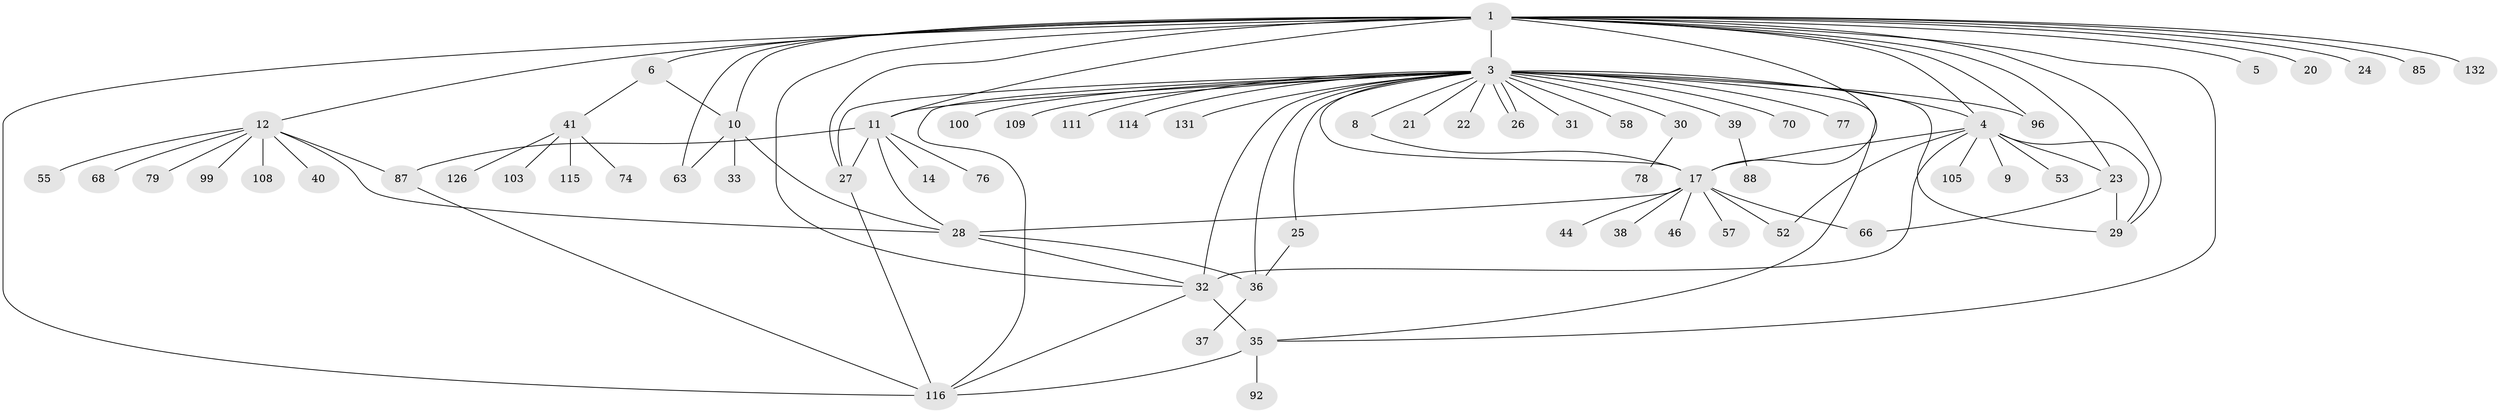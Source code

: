 // original degree distribution, {8: 0.022388059701492536, 16: 0.007462686567164179, 13: 0.007462686567164179, 11: 0.007462686567164179, 1: 0.5149253731343284, 4: 0.04477611940298507, 3: 0.11940298507462686, 7: 0.029850746268656716, 9: 0.007462686567164179, 2: 0.16417910447761194, 27: 0.007462686567164179, 5: 0.05223880597014925, 6: 0.014925373134328358}
// Generated by graph-tools (version 1.1) at 2025/14/03/09/25 04:14:41]
// undirected, 67 vertices, 99 edges
graph export_dot {
graph [start="1"]
  node [color=gray90,style=filled];
  1 [super="+7+34+2+51+129"];
  3 [super="+13+16"];
  4 [super="+43"];
  5;
  6;
  8;
  9;
  10 [super="+67+95"];
  11 [super="+59+45+133+15"];
  12;
  14;
  17 [super="+19+18+117"];
  20;
  21 [super="+97"];
  22;
  23 [super="+80"];
  24 [super="+84"];
  25;
  26;
  27 [super="+47"];
  28 [super="+62"];
  29 [super="+60+49+54"];
  30;
  31 [super="+82"];
  32 [super="+69+86+48"];
  33;
  35 [super="+42+61"];
  36 [super="+102+81+73"];
  37;
  38;
  39;
  40 [super="+72+90"];
  41;
  44;
  46;
  52 [super="+83+118"];
  53;
  55;
  57;
  58;
  63 [super="+123+94+113+71"];
  66;
  68;
  70;
  74;
  76;
  77;
  78;
  79;
  85;
  87 [super="+110"];
  88;
  92 [super="+119+93"];
  96 [super="+134"];
  99;
  100;
  103;
  105;
  108;
  109;
  111;
  114;
  115;
  116 [super="+125+130"];
  126;
  131;
  132;
  1 -- 4;
  1 -- 6 [weight=2];
  1 -- 3 [weight=3];
  1 -- 32;
  1 -- 132;
  1 -- 20;
  1 -- 85;
  1 -- 24;
  1 -- 29;
  1 -- 10;
  1 -- 96;
  1 -- 35;
  1 -- 5;
  1 -- 11;
  1 -- 12;
  1 -- 17;
  1 -- 116;
  1 -- 23;
  1 -- 63 [weight=2];
  1 -- 27 [weight=2];
  3 -- 4 [weight=3];
  3 -- 8 [weight=2];
  3 -- 11;
  3 -- 26 [weight=2];
  3 -- 26;
  3 -- 29 [weight=2];
  3 -- 58;
  3 -- 70;
  3 -- 77;
  3 -- 116;
  3 -- 131;
  3 -- 17;
  3 -- 21;
  3 -- 22;
  3 -- 25;
  3 -- 27;
  3 -- 30;
  3 -- 31;
  3 -- 32;
  3 -- 96;
  3 -- 35;
  3 -- 36;
  3 -- 100;
  3 -- 39;
  3 -- 109;
  3 -- 111;
  3 -- 114;
  4 -- 9;
  4 -- 17 [weight=2];
  4 -- 53;
  4 -- 105;
  4 -- 52;
  4 -- 32;
  4 -- 23;
  4 -- 29;
  6 -- 10;
  6 -- 41;
  8 -- 17;
  10 -- 33;
  10 -- 28;
  10 -- 63;
  11 -- 14;
  11 -- 76;
  11 -- 87;
  11 -- 28;
  11 -- 27;
  12 -- 28;
  12 -- 40;
  12 -- 55;
  12 -- 68;
  12 -- 79;
  12 -- 87;
  12 -- 99;
  12 -- 108;
  17 -- 44;
  17 -- 52;
  17 -- 57;
  17 -- 66;
  17 -- 38;
  17 -- 46;
  17 -- 28;
  23 -- 66;
  23 -- 29;
  25 -- 36;
  27 -- 116;
  28 -- 36;
  28 -- 32;
  30 -- 78;
  32 -- 35 [weight=2];
  32 -- 116;
  35 -- 116;
  35 -- 92;
  36 -- 37;
  39 -- 88;
  41 -- 74;
  41 -- 103;
  41 -- 115;
  41 -- 126;
  87 -- 116;
}
